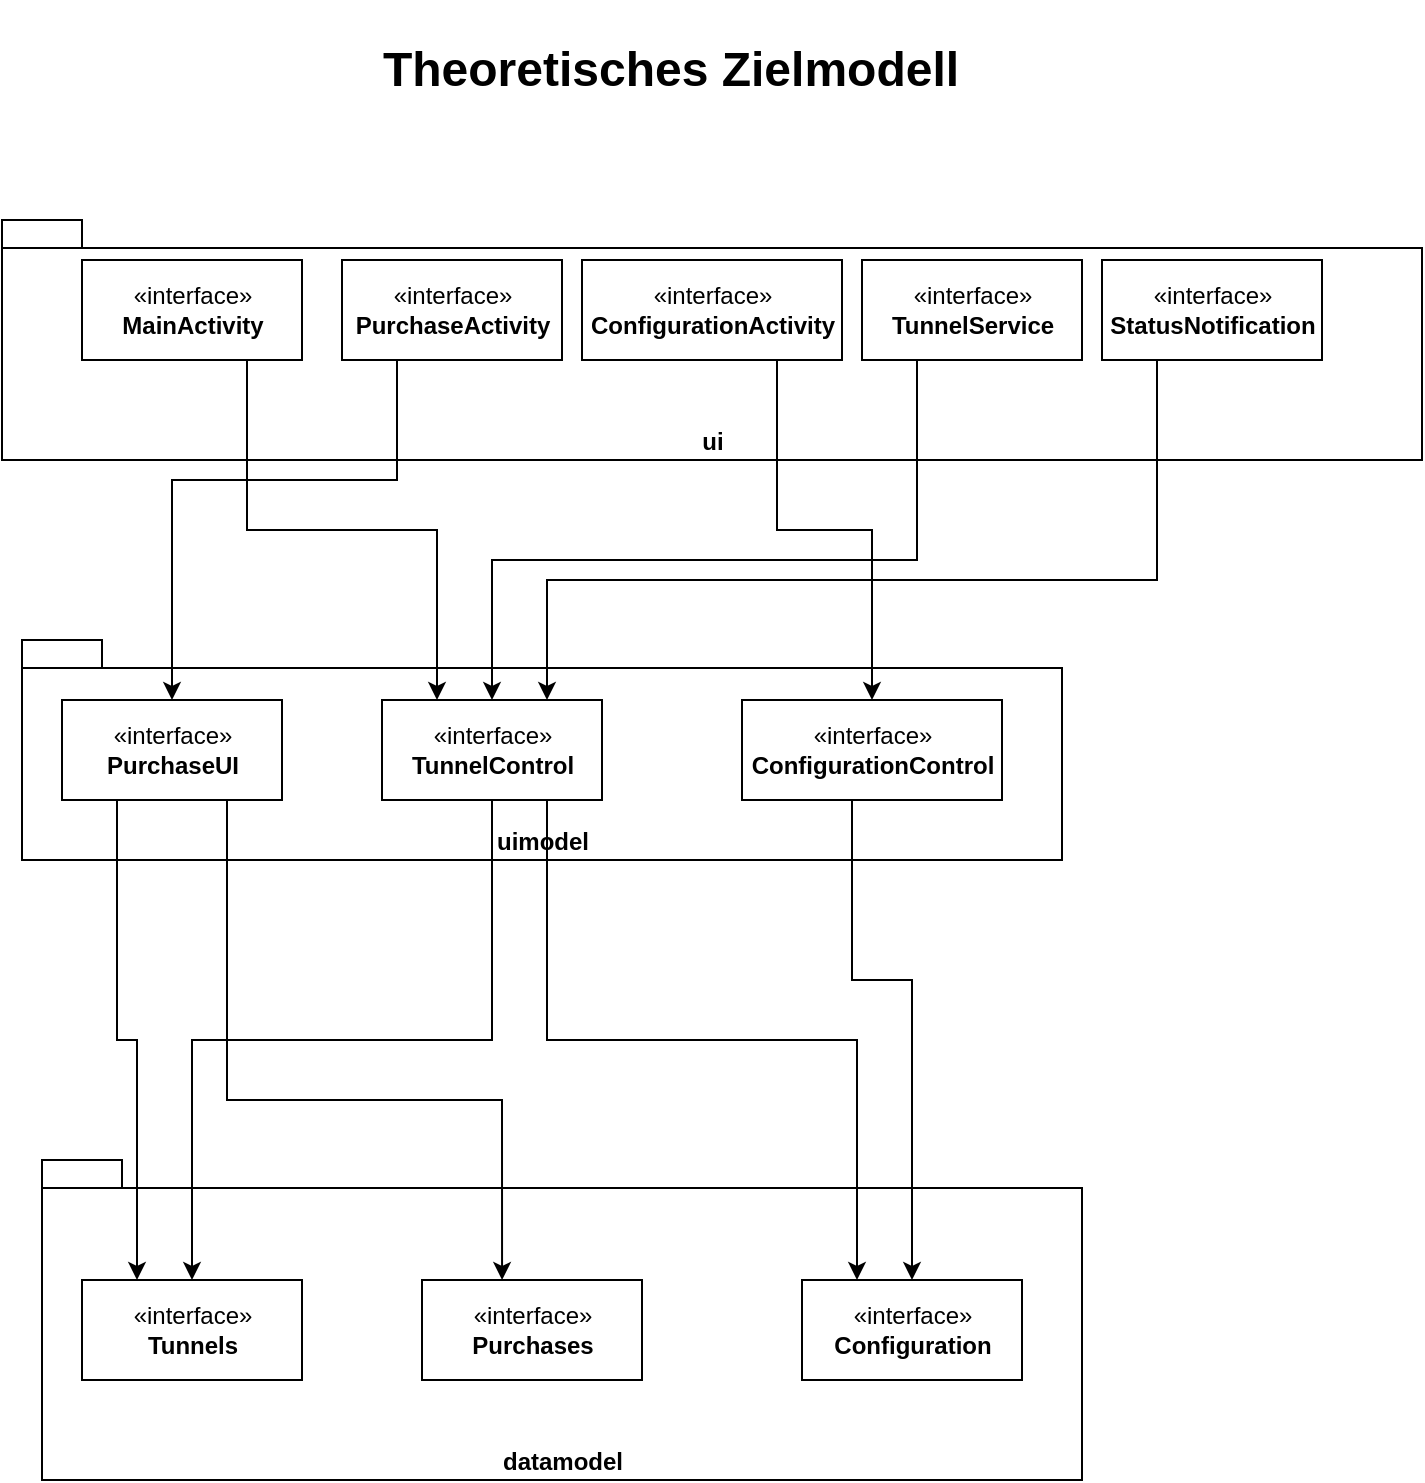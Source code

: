 <mxfile version="20.2.8" type="github"><diagram id="o7I3N-o217Z4OOPUDSwU" name="Seite-1"><mxGraphModel dx="895" dy="1681" grid="1" gridSize="10" guides="1" tooltips="1" connect="1" arrows="1" fold="1" page="1" pageScale="1" pageWidth="827" pageHeight="1169" math="0" shadow="0"><root><mxCell id="0"/><mxCell id="1" parent="0"/><mxCell id="dw6TT80Dy1lUU0UcYl-6-1" value="&lt;div&gt;datamodel&lt;/div&gt;" style="shape=folder;fontStyle=1;spacingTop=10;tabWidth=40;tabHeight=14;tabPosition=left;html=1;verticalAlign=bottom;" vertex="1" parent="1"><mxGeometry x="100" y="160" width="520" height="160" as="geometry"/></mxCell><mxCell id="dw6TT80Dy1lUU0UcYl-6-2" value="&lt;div&gt;«interface»&lt;b&gt;&lt;br&gt;&lt;/b&gt;&lt;/div&gt;&lt;div&gt;&lt;b&gt;Tunnels&lt;/b&gt;&lt;/div&gt;" style="html=1;" vertex="1" parent="1"><mxGeometry x="120" y="220" width="110" height="50" as="geometry"/></mxCell><mxCell id="dw6TT80Dy1lUU0UcYl-6-3" value="&lt;div&gt;«interface»&lt;b&gt;&lt;br&gt;&lt;/b&gt;&lt;/div&gt;&lt;div&gt;&lt;b&gt;Purchases&lt;/b&gt;&lt;/div&gt;" style="html=1;" vertex="1" parent="1"><mxGeometry x="290" y="220" width="110" height="50" as="geometry"/></mxCell><mxCell id="dw6TT80Dy1lUU0UcYl-6-4" value="uimodel" style="shape=folder;fontStyle=1;spacingTop=10;tabWidth=40;tabHeight=14;tabPosition=left;html=1;verticalAlign=bottom;" vertex="1" parent="1"><mxGeometry x="90" y="-100" width="520" height="110" as="geometry"/></mxCell><mxCell id="dw6TT80Dy1lUU0UcYl-6-18" style="edgeStyle=orthogonalEdgeStyle;rounded=0;orthogonalLoop=1;jettySize=auto;html=1;exitX=0.75;exitY=1;exitDx=0;exitDy=0;entryX=0.364;entryY=0;entryDx=0;entryDy=0;entryPerimeter=0;" edge="1" parent="1" source="dw6TT80Dy1lUU0UcYl-6-5" target="dw6TT80Dy1lUU0UcYl-6-3"><mxGeometry relative="1" as="geometry"><Array as="points"><mxPoint x="193" y="130"/><mxPoint x="330" y="130"/></Array></mxGeometry></mxCell><mxCell id="dw6TT80Dy1lUU0UcYl-6-19" style="edgeStyle=orthogonalEdgeStyle;rounded=0;orthogonalLoop=1;jettySize=auto;html=1;exitX=0.25;exitY=1;exitDx=0;exitDy=0;entryX=0.25;entryY=0;entryDx=0;entryDy=0;" edge="1" parent="1" source="dw6TT80Dy1lUU0UcYl-6-5" target="dw6TT80Dy1lUU0UcYl-6-2"><mxGeometry relative="1" as="geometry"/></mxCell><mxCell id="dw6TT80Dy1lUU0UcYl-6-5" value="&lt;div&gt;«interface»&lt;b&gt;&lt;br&gt;&lt;/b&gt;&lt;/div&gt;&lt;div&gt;&lt;b&gt;PurchaseUI&lt;/b&gt;&lt;/div&gt;" style="html=1;" vertex="1" parent="1"><mxGeometry x="110" y="-70" width="110" height="50" as="geometry"/></mxCell><mxCell id="dw6TT80Dy1lUU0UcYl-6-16" style="edgeStyle=orthogonalEdgeStyle;rounded=0;orthogonalLoop=1;jettySize=auto;html=1;exitX=0.5;exitY=1;exitDx=0;exitDy=0;" edge="1" parent="1" source="dw6TT80Dy1lUU0UcYl-6-6" target="dw6TT80Dy1lUU0UcYl-6-2"><mxGeometry relative="1" as="geometry"/></mxCell><mxCell id="dw6TT80Dy1lUU0UcYl-6-17" style="edgeStyle=orthogonalEdgeStyle;rounded=0;orthogonalLoop=1;jettySize=auto;html=1;exitX=0.75;exitY=1;exitDx=0;exitDy=0;entryX=0.25;entryY=0;entryDx=0;entryDy=0;" edge="1" parent="1" source="dw6TT80Dy1lUU0UcYl-6-6" target="dw6TT80Dy1lUU0UcYl-6-14"><mxGeometry relative="1" as="geometry"/></mxCell><mxCell id="dw6TT80Dy1lUU0UcYl-6-6" value="&lt;div&gt;«interface»&lt;b&gt;&lt;br&gt;&lt;/b&gt;&lt;/div&gt;&lt;div&gt;&lt;b&gt;TunnelControl&lt;/b&gt;&lt;/div&gt;" style="html=1;" vertex="1" parent="1"><mxGeometry x="270" y="-70" width="110" height="50" as="geometry"/></mxCell><mxCell id="dw6TT80Dy1lUU0UcYl-6-7" value="ui" style="shape=folder;fontStyle=1;spacingTop=10;tabWidth=40;tabHeight=14;tabPosition=left;html=1;verticalAlign=bottom;" vertex="1" parent="1"><mxGeometry x="80" y="-310" width="710" height="120" as="geometry"/></mxCell><mxCell id="dw6TT80Dy1lUU0UcYl-6-21" style="edgeStyle=orthogonalEdgeStyle;rounded=0;orthogonalLoop=1;jettySize=auto;html=1;exitX=0.25;exitY=1;exitDx=0;exitDy=0;entryX=0.5;entryY=0;entryDx=0;entryDy=0;" edge="1" parent="1" source="dw6TT80Dy1lUU0UcYl-6-8" target="dw6TT80Dy1lUU0UcYl-6-5"><mxGeometry relative="1" as="geometry"><Array as="points"><mxPoint x="278" y="-180"/><mxPoint x="165" y="-180"/></Array></mxGeometry></mxCell><mxCell id="dw6TT80Dy1lUU0UcYl-6-8" value="&lt;div&gt;«interface»&lt;b&gt;&lt;br&gt;&lt;/b&gt;&lt;/div&gt;&lt;div&gt;&lt;b&gt;PurchaseActivity&lt;/b&gt;&lt;/div&gt;" style="html=1;" vertex="1" parent="1"><mxGeometry x="250" y="-290" width="110" height="50" as="geometry"/></mxCell><mxCell id="dw6TT80Dy1lUU0UcYl-6-20" style="edgeStyle=orthogonalEdgeStyle;rounded=0;orthogonalLoop=1;jettySize=auto;html=1;exitX=0.75;exitY=1;exitDx=0;exitDy=0;entryX=0.25;entryY=0;entryDx=0;entryDy=0;" edge="1" parent="1" source="dw6TT80Dy1lUU0UcYl-6-9" target="dw6TT80Dy1lUU0UcYl-6-6"><mxGeometry relative="1" as="geometry"/></mxCell><mxCell id="dw6TT80Dy1lUU0UcYl-6-9" value="&lt;div&gt;«interface»&lt;b&gt;&lt;br&gt;&lt;/b&gt;&lt;/div&gt;&lt;div&gt;&lt;b&gt;MainActivity&lt;/b&gt;&lt;/div&gt;" style="html=1;" vertex="1" parent="1"><mxGeometry x="120" y="-290" width="110" height="50" as="geometry"/></mxCell><mxCell id="dw6TT80Dy1lUU0UcYl-6-22" style="edgeStyle=orthogonalEdgeStyle;rounded=0;orthogonalLoop=1;jettySize=auto;html=1;exitX=0.75;exitY=1;exitDx=0;exitDy=0;" edge="1" parent="1" source="dw6TT80Dy1lUU0UcYl-6-10" target="dw6TT80Dy1lUU0UcYl-6-13"><mxGeometry relative="1" as="geometry"/></mxCell><mxCell id="dw6TT80Dy1lUU0UcYl-6-10" value="&lt;div&gt;«interface»&lt;b&gt;&lt;br&gt;&lt;/b&gt;&lt;/div&gt;&lt;div&gt;&lt;b&gt;ConfigurationActivity&lt;/b&gt;&lt;/div&gt;" style="html=1;" vertex="1" parent="1"><mxGeometry x="370" y="-290" width="130" height="50" as="geometry"/></mxCell><mxCell id="dw6TT80Dy1lUU0UcYl-6-23" style="edgeStyle=orthogonalEdgeStyle;rounded=0;orthogonalLoop=1;jettySize=auto;html=1;exitX=0.25;exitY=1;exitDx=0;exitDy=0;entryX=0.5;entryY=0;entryDx=0;entryDy=0;" edge="1" parent="1" source="dw6TT80Dy1lUU0UcYl-6-11" target="dw6TT80Dy1lUU0UcYl-6-6"><mxGeometry relative="1" as="geometry"><Array as="points"><mxPoint x="538" y="-140"/><mxPoint x="325" y="-140"/></Array></mxGeometry></mxCell><mxCell id="dw6TT80Dy1lUU0UcYl-6-11" value="&lt;div&gt;«interface»&lt;b&gt;&lt;br&gt;&lt;/b&gt;&lt;/div&gt;&lt;div&gt;&lt;b&gt;TunnelService&lt;/b&gt;&lt;/div&gt;" style="html=1;" vertex="1" parent="1"><mxGeometry x="510" y="-290" width="110" height="50" as="geometry"/></mxCell><mxCell id="dw6TT80Dy1lUU0UcYl-6-24" style="edgeStyle=orthogonalEdgeStyle;rounded=0;orthogonalLoop=1;jettySize=auto;html=1;exitX=0.25;exitY=1;exitDx=0;exitDy=0;entryX=0.75;entryY=0;entryDx=0;entryDy=0;" edge="1" parent="1" source="dw6TT80Dy1lUU0UcYl-6-12" target="dw6TT80Dy1lUU0UcYl-6-6"><mxGeometry relative="1" as="geometry"><Array as="points"><mxPoint x="658" y="-130"/><mxPoint x="353" y="-130"/></Array></mxGeometry></mxCell><mxCell id="dw6TT80Dy1lUU0UcYl-6-12" value="&lt;div&gt;«interface»&lt;b&gt;&lt;br&gt;&lt;/b&gt;&lt;/div&gt;&lt;div&gt;&lt;b&gt;StatusNotification&lt;/b&gt;&lt;/div&gt;" style="html=1;" vertex="1" parent="1"><mxGeometry x="630" y="-290" width="110" height="50" as="geometry"/></mxCell><mxCell id="dw6TT80Dy1lUU0UcYl-6-15" style="edgeStyle=orthogonalEdgeStyle;rounded=0;orthogonalLoop=1;jettySize=auto;html=1;exitX=0.5;exitY=1;exitDx=0;exitDy=0;" edge="1" parent="1" source="dw6TT80Dy1lUU0UcYl-6-13" target="dw6TT80Dy1lUU0UcYl-6-14"><mxGeometry relative="1" as="geometry"><Array as="points"><mxPoint x="505" y="70"/><mxPoint x="535" y="70"/></Array></mxGeometry></mxCell><mxCell id="dw6TT80Dy1lUU0UcYl-6-13" value="&lt;div&gt;«interface»&lt;b&gt;&lt;br&gt;&lt;/b&gt;&lt;/div&gt;&lt;div&gt;&lt;b&gt;ConfigurationControl&lt;/b&gt;&lt;/div&gt;" style="html=1;" vertex="1" parent="1"><mxGeometry x="450" y="-70" width="130" height="50" as="geometry"/></mxCell><mxCell id="dw6TT80Dy1lUU0UcYl-6-14" value="&lt;div&gt;«interface»&lt;/div&gt;&lt;div&gt;&lt;b&gt;Configuration&lt;/b&gt;&lt;/div&gt;" style="html=1;" vertex="1" parent="1"><mxGeometry x="480" y="220" width="110" height="50" as="geometry"/></mxCell><mxCell id="dw6TT80Dy1lUU0UcYl-6-25" value="&lt;h1&gt;Theoretisches Zielmodell&lt;/h1&gt;" style="text;html=1;resizable=0;autosize=1;align=center;verticalAlign=middle;points=[];fillColor=none;strokeColor=none;rounded=0;" vertex="1" parent="1"><mxGeometry x="259" y="-420" width="310" height="70" as="geometry"/></mxCell></root></mxGraphModel></diagram></mxfile>